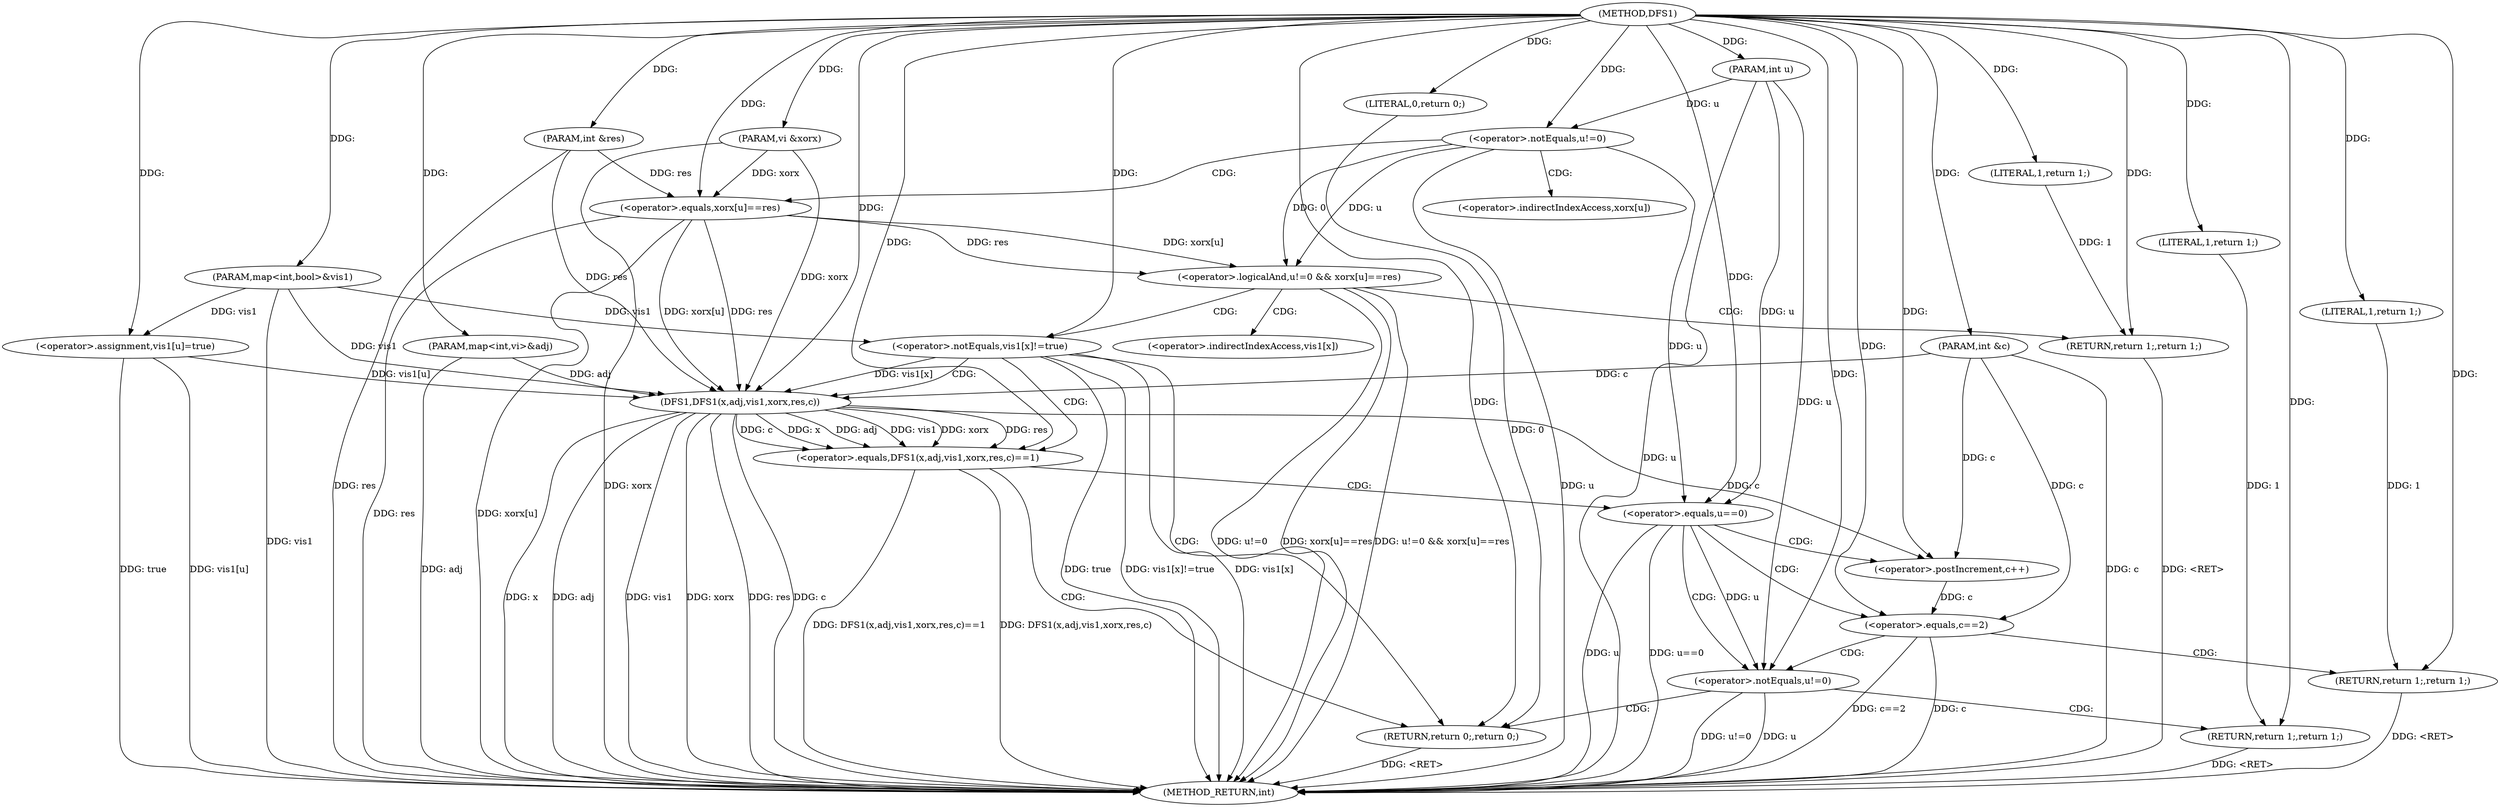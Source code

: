 digraph "DFS1" {  
"1000623" [label = "(METHOD,DFS1)" ]
"1000690" [label = "(METHOD_RETURN,int)" ]
"1000624" [label = "(PARAM,int u)" ]
"1000625" [label = "(PARAM,map<int,vi>&adj)" ]
"1000626" [label = "(PARAM,map<int,bool>&vis1)" ]
"1000627" [label = "(PARAM,vi &xorx)" ]
"1000628" [label = "(PARAM,int &res)" ]
"1000629" [label = "(PARAM,int &c)" ]
"1000631" [label = "(<operator>.assignment,vis1[u]=true)" ]
"1000688" [label = "(RETURN,return 0;,return 0;)" ]
"1000637" [label = "(<operator>.logicalAnd,u!=0 && xorx[u]==res)" ]
"1000689" [label = "(LITERAL,0,return 0;)" ]
"1000647" [label = "(RETURN,return 1;,return 1;)" ]
"1000652" [label = "(<operator>.notEquals,vis1[x]!=true)" ]
"1000638" [label = "(<operator>.notEquals,u!=0)" ]
"1000641" [label = "(<operator>.equals,xorx[u]==res)" ]
"1000648" [label = "(LITERAL,1,return 1;)" ]
"1000659" [label = "(<operator>.equals,DFS1(x,adj,vis1,xorx,res,c)==1)" ]
"1000660" [label = "(DFS1,DFS1(x,adj,vis1,xorx,res,c))" ]
"1000670" [label = "(<operator>.equals,u==0)" ]
"1000683" [label = "(<operator>.notEquals,u!=0)" ]
"1000686" [label = "(RETURN,return 1;,return 1;)" ]
"1000674" [label = "(<operator>.postIncrement,c++)" ]
"1000687" [label = "(LITERAL,1,return 1;)" ]
"1000677" [label = "(<operator>.equals,c==2)" ]
"1000680" [label = "(RETURN,return 1;,return 1;)" ]
"1000681" [label = "(LITERAL,1,return 1;)" ]
"1000642" [label = "(<operator>.indirectIndexAccess,xorx[u])" ]
"1000653" [label = "(<operator>.indirectIndexAccess,vis1[x])" ]
  "1000688" -> "1000690"  [ label = "DDG: <RET>"] 
  "1000686" -> "1000690"  [ label = "DDG: <RET>"] 
  "1000624" -> "1000690"  [ label = "DDG: u"] 
  "1000625" -> "1000690"  [ label = "DDG: adj"] 
  "1000626" -> "1000690"  [ label = "DDG: vis1"] 
  "1000627" -> "1000690"  [ label = "DDG: xorx"] 
  "1000628" -> "1000690"  [ label = "DDG: res"] 
  "1000629" -> "1000690"  [ label = "DDG: c"] 
  "1000631" -> "1000690"  [ label = "DDG: vis1[u]"] 
  "1000631" -> "1000690"  [ label = "DDG: true"] 
  "1000638" -> "1000690"  [ label = "DDG: u"] 
  "1000637" -> "1000690"  [ label = "DDG: u!=0"] 
  "1000641" -> "1000690"  [ label = "DDG: xorx[u]"] 
  "1000641" -> "1000690"  [ label = "DDG: res"] 
  "1000637" -> "1000690"  [ label = "DDG: xorx[u]==res"] 
  "1000637" -> "1000690"  [ label = "DDG: u!=0 && xorx[u]==res"] 
  "1000652" -> "1000690"  [ label = "DDG: vis1[x]"] 
  "1000652" -> "1000690"  [ label = "DDG: true"] 
  "1000652" -> "1000690"  [ label = "DDG: vis1[x]!=true"] 
  "1000660" -> "1000690"  [ label = "DDG: x"] 
  "1000660" -> "1000690"  [ label = "DDG: adj"] 
  "1000660" -> "1000690"  [ label = "DDG: vis1"] 
  "1000660" -> "1000690"  [ label = "DDG: xorx"] 
  "1000660" -> "1000690"  [ label = "DDG: res"] 
  "1000660" -> "1000690"  [ label = "DDG: c"] 
  "1000659" -> "1000690"  [ label = "DDG: DFS1(x,adj,vis1,xorx,res,c)"] 
  "1000659" -> "1000690"  [ label = "DDG: DFS1(x,adj,vis1,xorx,res,c)==1"] 
  "1000670" -> "1000690"  [ label = "DDG: u"] 
  "1000670" -> "1000690"  [ label = "DDG: u==0"] 
  "1000677" -> "1000690"  [ label = "DDG: c"] 
  "1000677" -> "1000690"  [ label = "DDG: c==2"] 
  "1000683" -> "1000690"  [ label = "DDG: u"] 
  "1000683" -> "1000690"  [ label = "DDG: u!=0"] 
  "1000680" -> "1000690"  [ label = "DDG: <RET>"] 
  "1000647" -> "1000690"  [ label = "DDG: <RET>"] 
  "1000623" -> "1000624"  [ label = "DDG: "] 
  "1000623" -> "1000625"  [ label = "DDG: "] 
  "1000623" -> "1000626"  [ label = "DDG: "] 
  "1000623" -> "1000627"  [ label = "DDG: "] 
  "1000623" -> "1000628"  [ label = "DDG: "] 
  "1000623" -> "1000629"  [ label = "DDG: "] 
  "1000623" -> "1000631"  [ label = "DDG: "] 
  "1000689" -> "1000688"  [ label = "DDG: 0"] 
  "1000623" -> "1000688"  [ label = "DDG: "] 
  "1000626" -> "1000631"  [ label = "DDG: vis1"] 
  "1000623" -> "1000689"  [ label = "DDG: "] 
  "1000638" -> "1000637"  [ label = "DDG: u"] 
  "1000638" -> "1000637"  [ label = "DDG: 0"] 
  "1000641" -> "1000637"  [ label = "DDG: xorx[u]"] 
  "1000641" -> "1000637"  [ label = "DDG: res"] 
  "1000648" -> "1000647"  [ label = "DDG: 1"] 
  "1000623" -> "1000647"  [ label = "DDG: "] 
  "1000624" -> "1000638"  [ label = "DDG: u"] 
  "1000623" -> "1000638"  [ label = "DDG: "] 
  "1000627" -> "1000641"  [ label = "DDG: xorx"] 
  "1000628" -> "1000641"  [ label = "DDG: res"] 
  "1000623" -> "1000641"  [ label = "DDG: "] 
  "1000623" -> "1000648"  [ label = "DDG: "] 
  "1000626" -> "1000652"  [ label = "DDG: vis1"] 
  "1000623" -> "1000652"  [ label = "DDG: "] 
  "1000660" -> "1000659"  [ label = "DDG: res"] 
  "1000660" -> "1000659"  [ label = "DDG: c"] 
  "1000660" -> "1000659"  [ label = "DDG: x"] 
  "1000660" -> "1000659"  [ label = "DDG: adj"] 
  "1000660" -> "1000659"  [ label = "DDG: vis1"] 
  "1000660" -> "1000659"  [ label = "DDG: xorx"] 
  "1000623" -> "1000659"  [ label = "DDG: "] 
  "1000623" -> "1000660"  [ label = "DDG: "] 
  "1000641" -> "1000660"  [ label = "DDG: res"] 
  "1000628" -> "1000660"  [ label = "DDG: res"] 
  "1000629" -> "1000660"  [ label = "DDG: c"] 
  "1000625" -> "1000660"  [ label = "DDG: adj"] 
  "1000631" -> "1000660"  [ label = "DDG: vis1[u]"] 
  "1000652" -> "1000660"  [ label = "DDG: vis1[x]"] 
  "1000626" -> "1000660"  [ label = "DDG: vis1"] 
  "1000641" -> "1000660"  [ label = "DDG: xorx[u]"] 
  "1000627" -> "1000660"  [ label = "DDG: xorx"] 
  "1000687" -> "1000686"  [ label = "DDG: 1"] 
  "1000623" -> "1000686"  [ label = "DDG: "] 
  "1000638" -> "1000670"  [ label = "DDG: u"] 
  "1000624" -> "1000670"  [ label = "DDG: u"] 
  "1000623" -> "1000670"  [ label = "DDG: "] 
  "1000670" -> "1000683"  [ label = "DDG: u"] 
  "1000624" -> "1000683"  [ label = "DDG: u"] 
  "1000623" -> "1000683"  [ label = "DDG: "] 
  "1000623" -> "1000687"  [ label = "DDG: "] 
  "1000660" -> "1000674"  [ label = "DDG: c"] 
  "1000629" -> "1000674"  [ label = "DDG: c"] 
  "1000623" -> "1000674"  [ label = "DDG: "] 
  "1000681" -> "1000680"  [ label = "DDG: 1"] 
  "1000623" -> "1000680"  [ label = "DDG: "] 
  "1000674" -> "1000677"  [ label = "DDG: c"] 
  "1000629" -> "1000677"  [ label = "DDG: c"] 
  "1000623" -> "1000677"  [ label = "DDG: "] 
  "1000623" -> "1000681"  [ label = "DDG: "] 
  "1000637" -> "1000647"  [ label = "CDG: "] 
  "1000637" -> "1000652"  [ label = "CDG: "] 
  "1000637" -> "1000653"  [ label = "CDG: "] 
  "1000638" -> "1000642"  [ label = "CDG: "] 
  "1000638" -> "1000641"  [ label = "CDG: "] 
  "1000652" -> "1000659"  [ label = "CDG: "] 
  "1000652" -> "1000660"  [ label = "CDG: "] 
  "1000652" -> "1000688"  [ label = "CDG: "] 
  "1000659" -> "1000670"  [ label = "CDG: "] 
  "1000659" -> "1000688"  [ label = "CDG: "] 
  "1000670" -> "1000674"  [ label = "CDG: "] 
  "1000670" -> "1000677"  [ label = "CDG: "] 
  "1000670" -> "1000683"  [ label = "CDG: "] 
  "1000683" -> "1000686"  [ label = "CDG: "] 
  "1000683" -> "1000688"  [ label = "CDG: "] 
  "1000677" -> "1000680"  [ label = "CDG: "] 
  "1000677" -> "1000683"  [ label = "CDG: "] 
}
